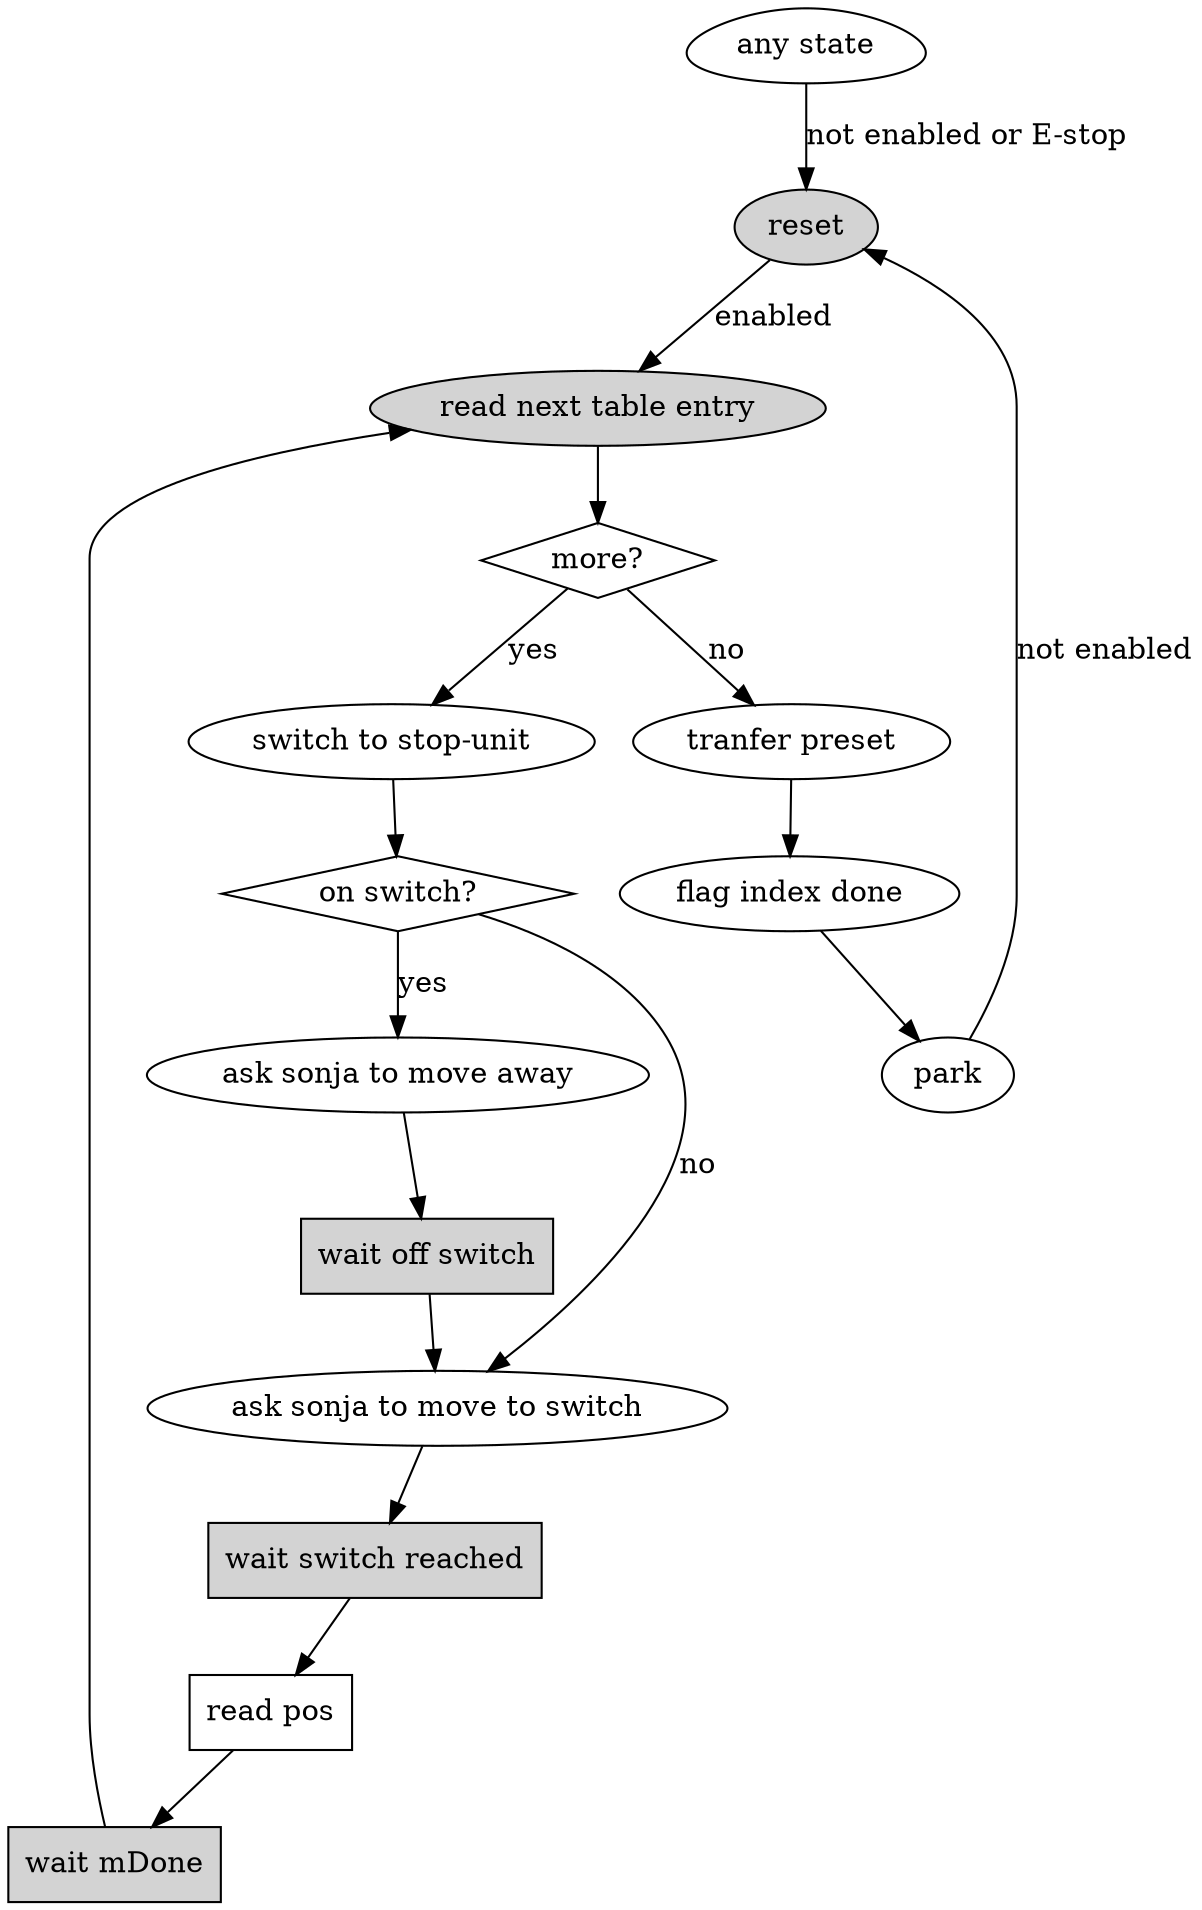 digraph "g" {
	graph [
		fontsize = "14"
		fontname = "Times-Roman"
		fontcolor = "black"
	]
	node [
		fontsize = "14"
		fontname = "Times-Roman"
		fontcolor = "black"
		shape = "ellipse"
		style = "solid"
	]
	edge [
		fontsize = "14"
		fontname = "Times-Roman"
		fontcolor = "black"
		style = "solid"
	]
	"n0" [
		fontsize = "14"
		fontname = "Times-Roman"
		fontcolor = "black"
		label = "reset"
		shape = "ellipse"
		style = "filled"
	]
	"n1" [
		fontsize = "14"
		fontname = "Times-Roman"
		fontcolor = "black"
		label = "read next table entry"
		shape = "ellipse"
		style = "filled"
	]
	"n2" [
		fontsize = "14"
		fontname = "Times-Roman"
		fontcolor = "black"
		label = "more?"
		shape = "diamond"
		style = "solid"
	]
	"n3" [
		fontsize = "14"
		fontname = "Times-Roman"
		fontcolor = "black"
		label = "tranfer preset"
		shape = "ellipse"
		style = "solid"
	]
	"n4" [
		fontsize = "14"
		fontname = "Times-Roman"
		fontcolor = "black"
		label = "switch to stop-unit"
		shape = "ellipse"
		style = "solid"
	]
	"n5" [
		fontsize = "14"
		fontname = "Times-Roman"
		fontcolor = "black"
		label = "on switch?"
		shape = "diamond"
		style = "solid"
	]
	"n6" [
		fontsize = "14"
		fontname = "Times-Roman"
		fontcolor = "black"
		label = "ask sonja to move away"
		shape = "ellipse"
		style = "solid"
	]
	"n7" [
		fontsize = "14"
		fontname = "Times-Roman"
		fontcolor = "black"
		label = "wait off switch"
		shape = "box"
		style = "filled"
	]
	"n8" [
		fontsize = "14"
		fontname = "Times-Roman"
		fontcolor = "black"
		label = "ask sonja to move to switch"
		shape = "ellipse"
		style = "solid"
	]
	"n9" [
		fontsize = "14"
		fontname = "Times-Roman"
		fontcolor = "black"
		label = "wait switch reached"
		shape = "box"
		style = "filled"
	]
	"n10" [
		fontsize = "14"
		fontname = "Times-Roman"
		fontcolor = "black"
		label = "read pos"
		shape = "box"
		style = "solid"
	]
	"n11" [
		fontsize = "14"
		fontname = "Times-Roman"
		fontcolor = "black"
		label = "wait mDone"
		shape = "box"
		style = "filled"
	]
	"n12" [
		fontsize = "14"
		fontname = "Times-Roman"
		fontcolor = "black"
		label = "flag index done"
		shape = "ellipse"
		style = "solid"
	]
	"n15" [
		fontsize = "14"
		fontname = "Times-Roman"
		fontcolor = "black"
		label = "any state"
		shape = "egg"
		style = "solid"
	]
	"n14" [
		fontsize = "14"
		fontname = "Times-Roman"
		fontcolor = "black"
		label = "park"
		shape = "ellipse"
		style = "solid"
	]
	"n0" -> "n1" [
		fontsize = "14"
		fontname = "Times-Roman"
		fontcolor = "black"
		label = "enabled"
		style = "solid"
	]
	"n1" -> "n2" [
		fontsize = "14"
		fontname = "Times-Roman"
		fontcolor = "black"
		style = "solid"
	]
	"n2" -> "n3" [
		fontsize = "14"
		fontname = "Times-Roman"
		fontcolor = "black"
		label = "no"
		style = "solid"
	]
	"n2" -> "n4" [
		fontsize = "14"
		fontname = "Times-Roman"
		fontcolor = "black"
		label = "yes"
		style = "solid"
	]
	"n4" -> "n5" [
		fontsize = "14"
		fontname = "Times-Roman"
		fontcolor = "black"
		style = "solid"
	]
	"n5" -> "n6" [
		fontsize = "14"
		fontname = "Times-Roman"
		fontcolor = "black"
		label = "yes"
		style = "solid"
	]
	"n6" -> "n7" [
		fontsize = "14"
		fontname = "Times-Roman"
		fontcolor = "black"
		style = "solid"
	]
	"n7" -> "n8" [
		fontsize = "14"
		fontname = "Times-Roman"
		fontcolor = "black"
		style = "solid"
	]
	"n5" -> "n8" [
		fontsize = "14"
		fontname = "Times-Roman"
		fontcolor = "black"
		label = "no"
		style = "solid"
	]
	"n8" -> "n9" [
		fontsize = "14"
		fontname = "Times-Roman"
		fontcolor = "black"
		style = "solid"
	]
	"n9" -> "n10" [
		fontsize = "14"
		fontname = "Times-Roman"
		fontcolor = "black"
		style = "solid"
	]
	"n10" -> "n11" [
		fontsize = "14"
		fontname = "Times-Roman"
		fontcolor = "black"
		style = "solid"
	]
	"n11" -> "n1" [
		fontsize = "14"
		fontname = "Times-Roman"
		fontcolor = "black"
		style = "solid"
	]
	"n3" -> "n12" [
		fontsize = "14"
		fontname = "Times-Roman"
		fontcolor = "black"
		style = "solid"
	]
	"n15" -> "n0" [
		fontsize = "14"
		fontname = "Times-Roman"
		fontcolor = "black"
		label = "not enabled or E-stop"
		style = "solid"
	]
	"n12" -> "n14" [
		fontsize = "14"
		fontname = "Times-Roman"
		fontcolor = "black"
		style = "solid"
	]
	"n14" -> "n0" [
		fontsize = "14"
		fontname = "Times-Roman"
		fontcolor = "black"
		label = "not enabled"
		style = "solid"
	]
}
